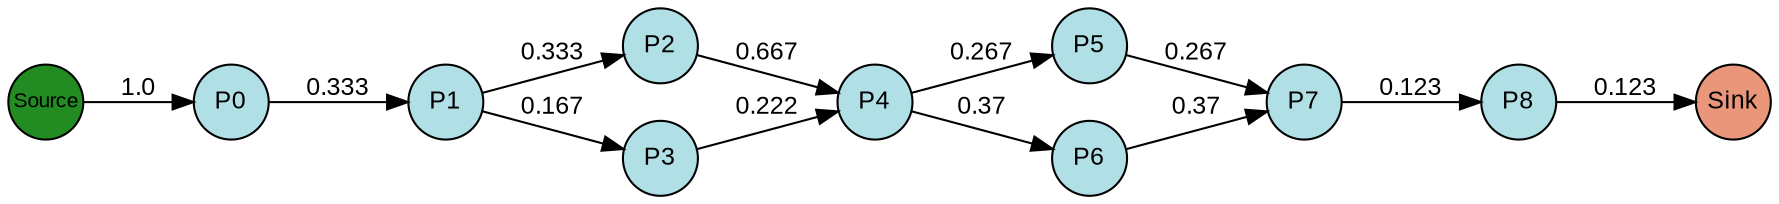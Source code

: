 digraph {
  splines=true;
node [margin=0 fontname=arial fontcolor=black fontsize=12 shape=circle width=0.5 fixedsize=true style=filled fillcolor=powderblue]
  1 [label="P0"]
  2 [label="P1"]
  3 [label="P2"]
  4 [label="P3"]
  5 [label="P4"]
  6 [label="P5"]
  7 [label="P6"]
  8 [label="P7"]
  9 [label="P8"]
  node [margin=0 fontname=arial fontcolor=black fontsize=10 shape=circle width=0.5 fixedsize=true style=filled fillcolor=forestgreen]
  10 [label="Source"]
  node [margin=0 fontname=arial fontcolor=black fontsize=12 shape=circle width=0.5 fixedsize=true style=filled fillcolor=darksalmon]
  11 [label="Sink"]
rankdir=LR
edge [margin=0 fontname=arial fontcolor=black fontsize=12]
   1 -> 2 [label="0.333"]
   2 -> 3 [label="0.333"]
   2 -> 4 [label="0.167"]
   3 -> 5 [label="0.667"]
   4 -> 5 [label="0.222"]
   5 -> 6 [label="0.267"]
   5 -> 7 [label="0.37"]
   6 -> 8 [label="0.267"]
   7 -> 8 [label="0.37"]
   8 -> 9 [label="0.123"]
   10 -> 1 [label="1.0"]
   9 -> 11 [label="0.123"]

  {rank=same 10}
	{rank=same  1 }
	{rank=same  2 }
	{rank=same  3, 4 }
	{rank=same  5 }
	{rank=same  6, 7 }
	{rank=same  8 }
	{rank=same  9 }
  {rank=same 11}
}
